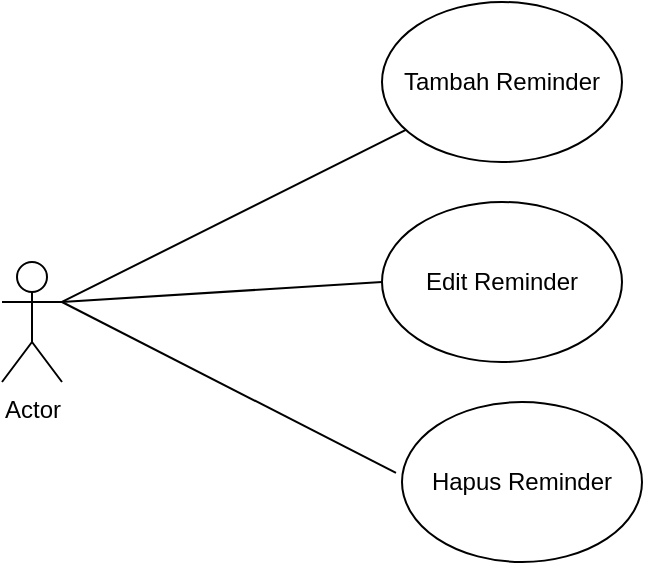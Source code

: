 <mxfile version="21.1.2" type="github">
  <diagram name="Page-1" id="GIuUWON4YLmm21dWMOpi">
    <mxGraphModel dx="1176" dy="529" grid="1" gridSize="10" guides="1" tooltips="1" connect="1" arrows="1" fold="1" page="1" pageScale="1" pageWidth="850" pageHeight="1100" math="0" shadow="0">
      <root>
        <mxCell id="0" />
        <mxCell id="1" parent="0" />
        <mxCell id="mM5Klg7emVLxq7MzmnUS-1" value="Actor" style="shape=umlActor;verticalLabelPosition=bottom;verticalAlign=top;html=1;outlineConnect=0;" vertex="1" parent="1">
          <mxGeometry x="190" y="210" width="30" height="60" as="geometry" />
        </mxCell>
        <mxCell id="mM5Klg7emVLxq7MzmnUS-2" value="" style="endArrow=none;html=1;rounded=0;exitX=1;exitY=0.333;exitDx=0;exitDy=0;exitPerimeter=0;" edge="1" parent="1" source="mM5Klg7emVLxq7MzmnUS-1" target="mM5Klg7emVLxq7MzmnUS-3">
          <mxGeometry width="50" height="50" relative="1" as="geometry">
            <mxPoint x="400" y="300" as="sourcePoint" />
            <mxPoint x="450" y="250" as="targetPoint" />
          </mxGeometry>
        </mxCell>
        <mxCell id="mM5Klg7emVLxq7MzmnUS-3" value="Tambah Reminder" style="ellipse;whiteSpace=wrap;html=1;" vertex="1" parent="1">
          <mxGeometry x="380" y="80" width="120" height="80" as="geometry" />
        </mxCell>
        <mxCell id="mM5Klg7emVLxq7MzmnUS-4" value="Edit Reminder" style="ellipse;whiteSpace=wrap;html=1;" vertex="1" parent="1">
          <mxGeometry x="380" y="180" width="120" height="80" as="geometry" />
        </mxCell>
        <mxCell id="mM5Klg7emVLxq7MzmnUS-5" value="Hapus Reminder" style="ellipse;whiteSpace=wrap;html=1;" vertex="1" parent="1">
          <mxGeometry x="390" y="280" width="120" height="80" as="geometry" />
        </mxCell>
        <mxCell id="mM5Klg7emVLxq7MzmnUS-7" value="" style="endArrow=none;html=1;rounded=0;entryX=0;entryY=0.5;entryDx=0;entryDy=0;" edge="1" parent="1" target="mM5Klg7emVLxq7MzmnUS-4">
          <mxGeometry width="50" height="50" relative="1" as="geometry">
            <mxPoint x="220" y="230" as="sourcePoint" />
            <mxPoint x="407" y="128" as="targetPoint" />
          </mxGeometry>
        </mxCell>
        <mxCell id="mM5Klg7emVLxq7MzmnUS-8" value="" style="endArrow=none;html=1;rounded=0;entryX=-0.025;entryY=0.443;entryDx=0;entryDy=0;entryPerimeter=0;" edge="1" parent="1" target="mM5Klg7emVLxq7MzmnUS-5">
          <mxGeometry width="50" height="50" relative="1" as="geometry">
            <mxPoint x="220" y="230" as="sourcePoint" />
            <mxPoint x="390" y="200" as="targetPoint" />
          </mxGeometry>
        </mxCell>
      </root>
    </mxGraphModel>
  </diagram>
</mxfile>
